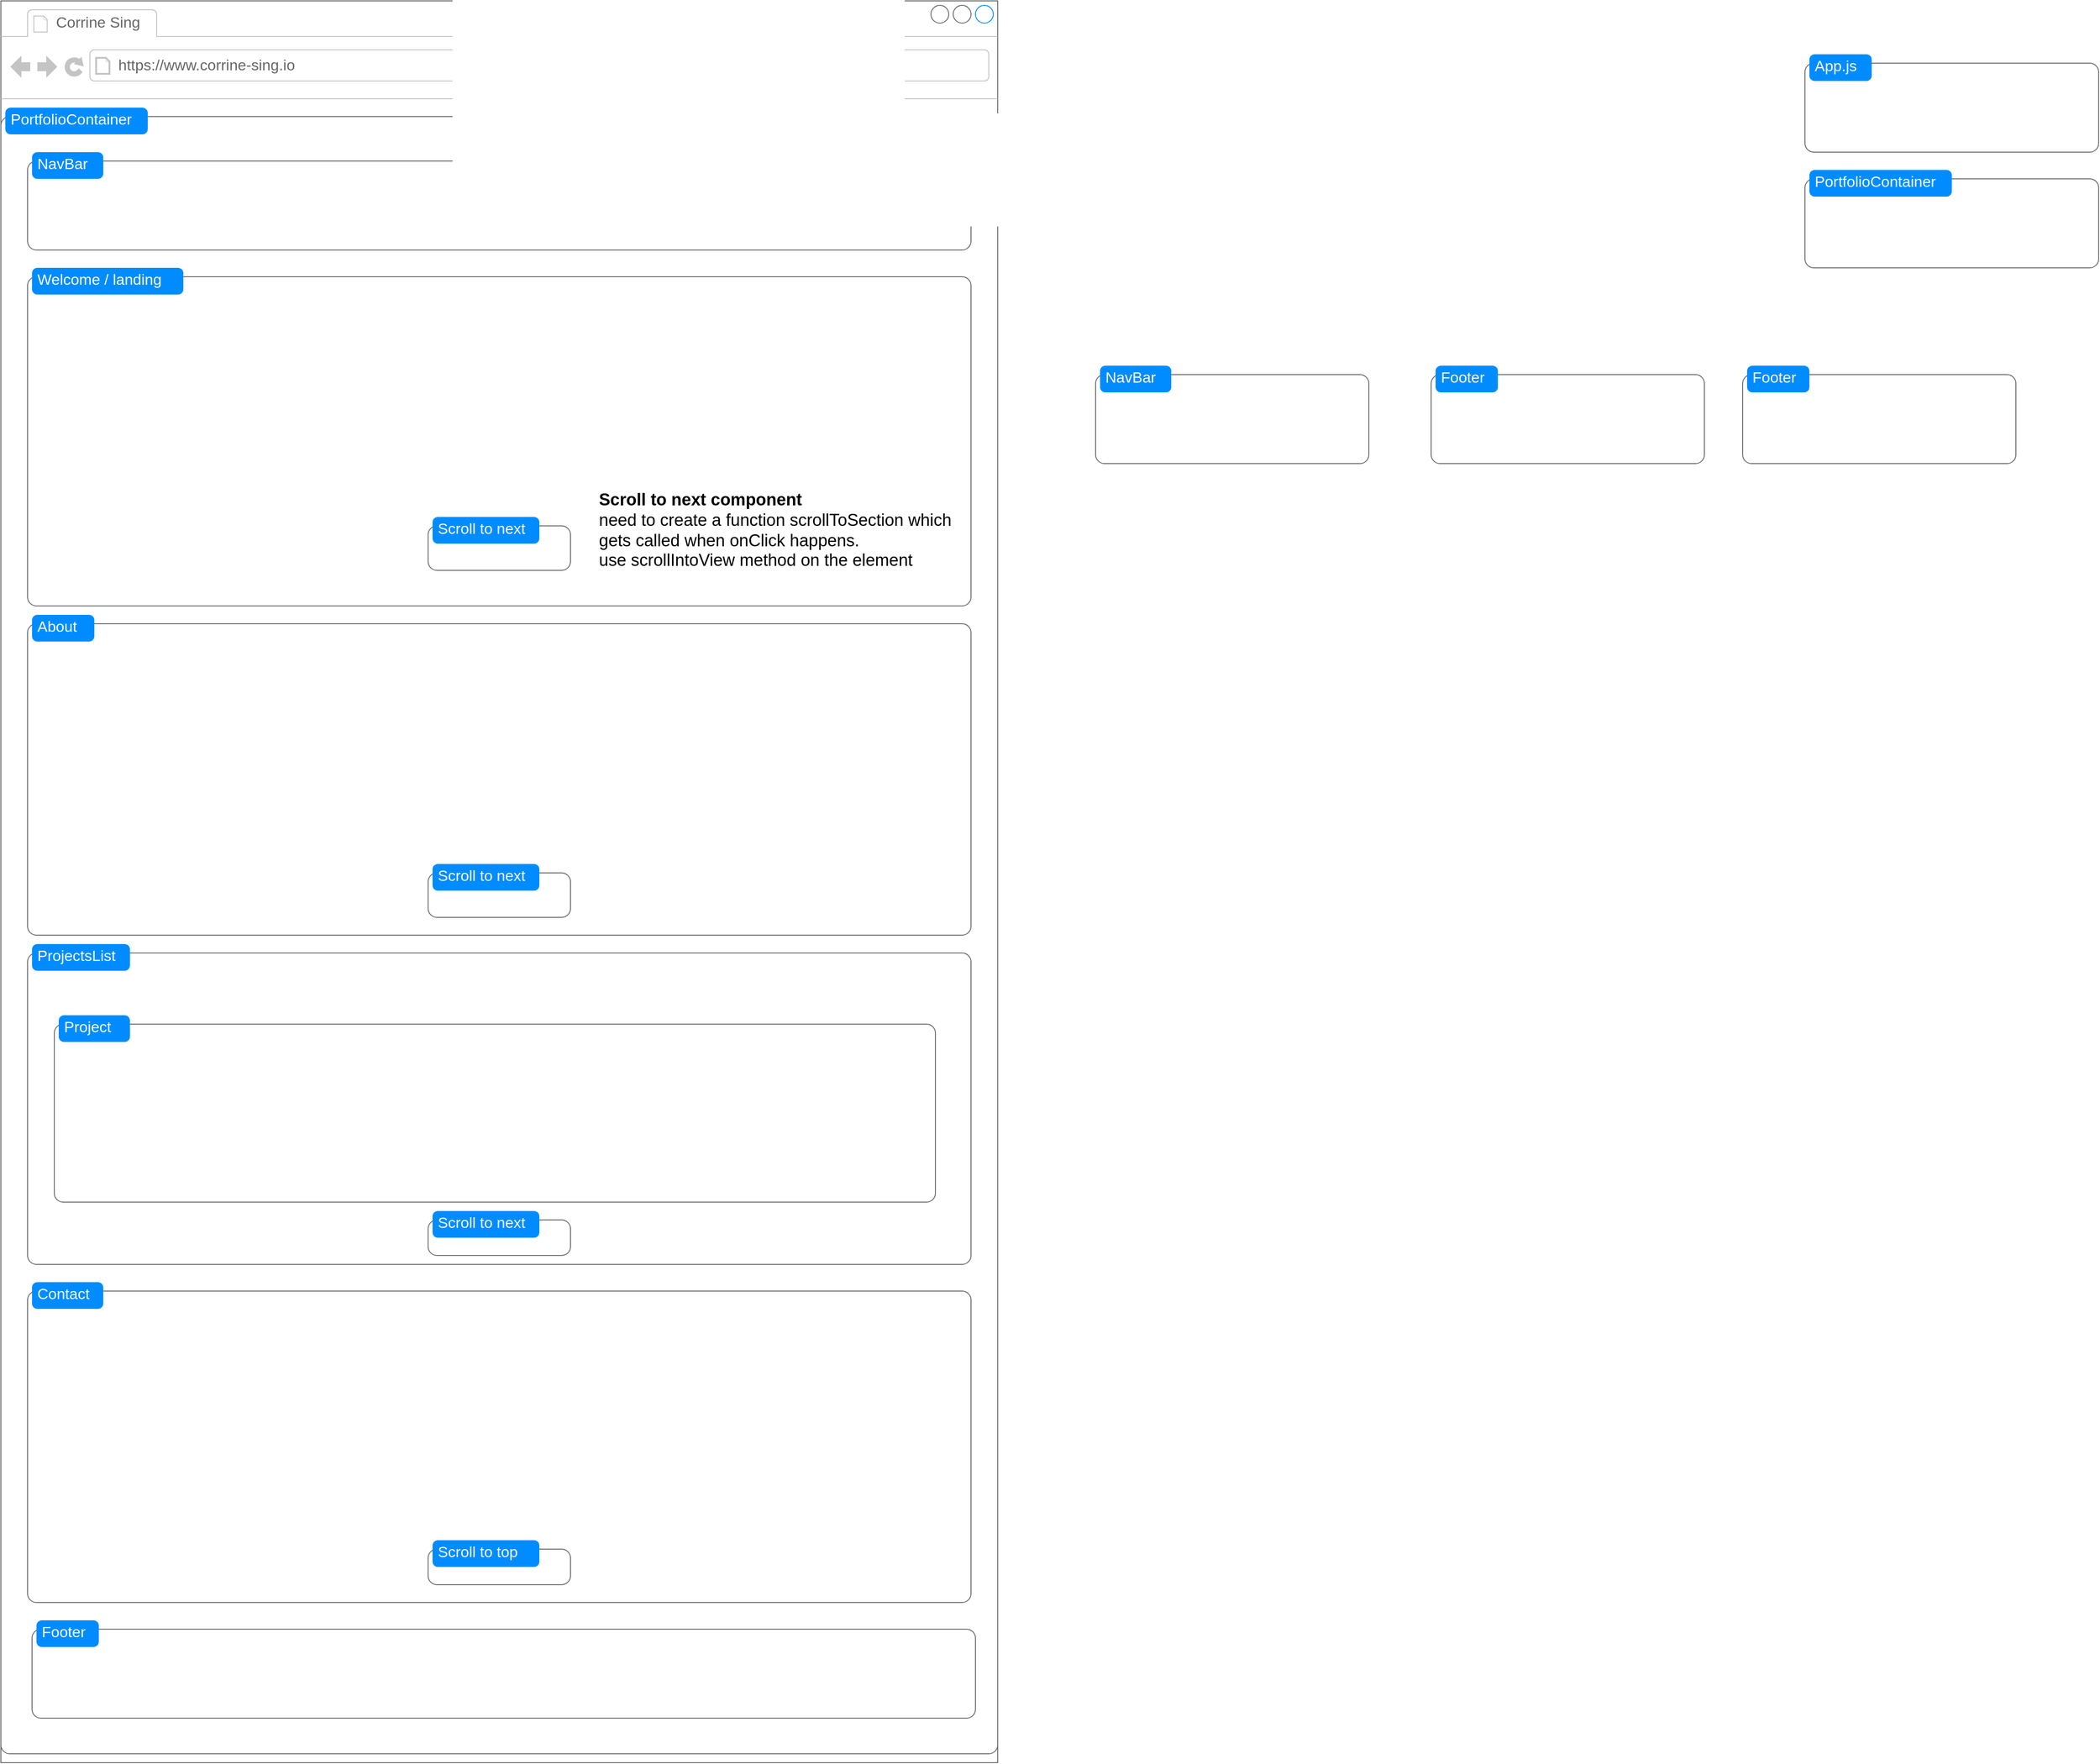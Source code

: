 <mxfile version="21.2.1" type="device">
  <diagram name="Page-1" id="sdm6OgriL6rdJAI6YNF8">
    <mxGraphModel dx="1990" dy="1373" grid="1" gridSize="10" guides="1" tooltips="1" connect="1" arrows="1" fold="1" page="1" pageScale="1" pageWidth="1169" pageHeight="827" math="0" shadow="0">
      <root>
        <mxCell id="0" />
        <mxCell id="1" parent="0" />
        <mxCell id="_JKW4EPO_wT3SEmLw58s-4" value="" style="strokeWidth=1;shadow=0;dashed=0;align=center;html=1;shape=mxgraph.mockup.containers.browserWindow;rSize=0;strokeColor=#666666;strokeColor2=#008cff;strokeColor3=#c4c4c4;mainText=,;recursiveResize=0;" vertex="1" parent="1">
          <mxGeometry x="20" y="20" width="1120" height="1980" as="geometry" />
        </mxCell>
        <mxCell id="_JKW4EPO_wT3SEmLw58s-5" value="Corrine Sing" style="strokeWidth=1;shadow=0;dashed=0;align=center;html=1;shape=mxgraph.mockup.containers.anchor;fontSize=17;fontColor=#666666;align=left;whiteSpace=wrap;" vertex="1" parent="_JKW4EPO_wT3SEmLw58s-4">
          <mxGeometry x="60" y="12" width="110" height="26" as="geometry" />
        </mxCell>
        <mxCell id="_JKW4EPO_wT3SEmLw58s-6" value="https://www.corrine-sing.io" style="strokeWidth=1;shadow=0;dashed=0;align=center;html=1;shape=mxgraph.mockup.containers.anchor;rSize=0;fontSize=17;fontColor=#666666;align=left;" vertex="1" parent="_JKW4EPO_wT3SEmLw58s-4">
          <mxGeometry x="130" y="60" width="250" height="26" as="geometry" />
        </mxCell>
        <mxCell id="_JKW4EPO_wT3SEmLw58s-2" value="" style="shape=mxgraph.mockup.containers.marginRect;rectMarginTop=10;strokeColor=#666666;strokeWidth=1;dashed=0;rounded=1;arcSize=5;recursiveResize=0;html=1;whiteSpace=wrap;" vertex="1" parent="_JKW4EPO_wT3SEmLw58s-4">
          <mxGeometry y="120" width="1120" height="1850" as="geometry" />
        </mxCell>
        <mxCell id="_JKW4EPO_wT3SEmLw58s-3" value="PortfolioContainer" style="shape=rect;strokeColor=none;fillColor=#008cff;strokeWidth=1;dashed=0;rounded=1;arcSize=20;fontColor=#ffffff;fontSize=17;spacing=2;spacingTop=-2;align=left;autosize=1;spacingLeft=4;resizeWidth=0;resizeHeight=0;perimeter=none;html=1;whiteSpace=wrap;" vertex="1" parent="_JKW4EPO_wT3SEmLw58s-2">
          <mxGeometry x="5" width="160" height="30" as="geometry" />
        </mxCell>
        <mxCell id="_JKW4EPO_wT3SEmLw58s-10" value="" style="shape=mxgraph.mockup.containers.marginRect;rectMarginTop=10;strokeColor=#666666;strokeWidth=1;dashed=0;rounded=1;arcSize=5;recursiveResize=0;html=1;whiteSpace=wrap;" vertex="1" parent="_JKW4EPO_wT3SEmLw58s-2">
          <mxGeometry x="30" y="50" width="1060" height="110" as="geometry" />
        </mxCell>
        <mxCell id="_JKW4EPO_wT3SEmLw58s-11" value="NavBar" style="shape=rect;strokeColor=none;fillColor=#008cff;strokeWidth=1;dashed=0;rounded=1;arcSize=20;fontColor=#ffffff;fontSize=17;spacing=2;spacingTop=-2;align=left;autosize=1;spacingLeft=4;resizeWidth=0;resizeHeight=0;perimeter=none;html=1;whiteSpace=wrap;" vertex="1" parent="_JKW4EPO_wT3SEmLw58s-10">
          <mxGeometry x="5" width="80" height="30" as="geometry" />
        </mxCell>
        <mxCell id="_JKW4EPO_wT3SEmLw58s-12" value="" style="shape=mxgraph.mockup.containers.marginRect;rectMarginTop=10;strokeColor=#666666;strokeWidth=1;dashed=0;rounded=1;arcSize=5;recursiveResize=0;html=1;whiteSpace=wrap;" vertex="1" parent="_JKW4EPO_wT3SEmLw58s-2">
          <mxGeometry x="30" y="180" width="1060" height="380" as="geometry" />
        </mxCell>
        <mxCell id="_JKW4EPO_wT3SEmLw58s-13" value="Welcome / landing" style="shape=rect;strokeColor=none;fillColor=#008cff;strokeWidth=1;dashed=0;rounded=1;arcSize=20;fontColor=#ffffff;fontSize=17;spacing=2;spacingTop=-2;align=left;autosize=1;spacingLeft=4;resizeWidth=0;resizeHeight=0;perimeter=none;html=1;whiteSpace=wrap;" vertex="1" parent="_JKW4EPO_wT3SEmLw58s-12">
          <mxGeometry x="5" width="170" height="30" as="geometry" />
        </mxCell>
        <mxCell id="_JKW4EPO_wT3SEmLw58s-24" value="" style="shape=mxgraph.mockup.containers.marginRect;rectMarginTop=10;strokeColor=#666666;strokeWidth=1;dashed=0;rounded=1;arcSize=5;recursiveResize=0;html=1;whiteSpace=wrap;" vertex="1" parent="_JKW4EPO_wT3SEmLw58s-12">
          <mxGeometry x="450" y="280" width="160" height="60" as="geometry" />
        </mxCell>
        <mxCell id="_JKW4EPO_wT3SEmLw58s-25" value="Scroll to next" style="shape=rect;strokeColor=none;fillColor=#008cff;strokeWidth=1;dashed=0;rounded=1;arcSize=20;fontColor=#ffffff;fontSize=17;spacing=2;spacingTop=-2;align=left;autosize=1;spacingLeft=4;resizeWidth=0;resizeHeight=0;perimeter=none;html=1;whiteSpace=wrap;" vertex="1" parent="_JKW4EPO_wT3SEmLw58s-24">
          <mxGeometry x="5" width="120" height="30" as="geometry" />
        </mxCell>
        <mxCell id="_JKW4EPO_wT3SEmLw58s-61" value="&lt;span style=&quot;font-size: 19px;&quot;&gt;&lt;b&gt;Scroll to next component&lt;br&gt;&lt;/b&gt;need to create a function scrollToSection which gets called when onClick happens.&lt;br&gt;use scrollIntoView method on the element&lt;/span&gt;" style="text;strokeColor=none;align=left;fillColor=none;html=1;verticalAlign=middle;whiteSpace=wrap;rounded=0;" vertex="1" parent="_JKW4EPO_wT3SEmLw58s-12">
          <mxGeometry x="640" y="200" width="410" height="190" as="geometry" />
        </mxCell>
        <mxCell id="_JKW4EPO_wT3SEmLw58s-14" value="" style="shape=mxgraph.mockup.containers.marginRect;rectMarginTop=10;strokeColor=#666666;strokeWidth=1;dashed=0;rounded=1;arcSize=5;recursiveResize=0;html=1;whiteSpace=wrap;" vertex="1" parent="_JKW4EPO_wT3SEmLw58s-2">
          <mxGeometry x="30" y="570" width="1060" height="360" as="geometry" />
        </mxCell>
        <mxCell id="_JKW4EPO_wT3SEmLw58s-15" value="About" style="shape=rect;strokeColor=none;fillColor=#008cff;strokeWidth=1;dashed=0;rounded=1;arcSize=20;fontColor=#ffffff;fontSize=17;spacing=2;spacingTop=-2;align=left;autosize=1;spacingLeft=4;resizeWidth=0;resizeHeight=0;perimeter=none;html=1;whiteSpace=wrap;" vertex="1" parent="_JKW4EPO_wT3SEmLw58s-14">
          <mxGeometry x="5" width="70" height="30" as="geometry" />
        </mxCell>
        <mxCell id="_JKW4EPO_wT3SEmLw58s-47" value="" style="shape=mxgraph.mockup.containers.marginRect;rectMarginTop=10;strokeColor=#666666;strokeWidth=1;dashed=0;rounded=1;arcSize=5;recursiveResize=0;html=1;whiteSpace=wrap;" vertex="1" parent="_JKW4EPO_wT3SEmLw58s-14">
          <mxGeometry x="450" y="280" width="160" height="60" as="geometry" />
        </mxCell>
        <mxCell id="_JKW4EPO_wT3SEmLw58s-48" value="Scroll to next" style="shape=rect;strokeColor=none;fillColor=#008cff;strokeWidth=1;dashed=0;rounded=1;arcSize=20;fontColor=#ffffff;fontSize=17;spacing=2;spacingTop=-2;align=left;autosize=1;spacingLeft=4;resizeWidth=0;resizeHeight=0;perimeter=none;html=1;whiteSpace=wrap;" vertex="1" parent="_JKW4EPO_wT3SEmLw58s-47">
          <mxGeometry x="5" width="120" height="30" as="geometry" />
        </mxCell>
        <mxCell id="_JKW4EPO_wT3SEmLw58s-16" value="" style="shape=mxgraph.mockup.containers.marginRect;rectMarginTop=10;strokeColor=#666666;strokeWidth=1;dashed=0;rounded=1;arcSize=5;recursiveResize=0;html=1;whiteSpace=wrap;" vertex="1" parent="_JKW4EPO_wT3SEmLw58s-2">
          <mxGeometry x="30" y="940" width="1060" height="360" as="geometry" />
        </mxCell>
        <mxCell id="_JKW4EPO_wT3SEmLw58s-17" value="ProjectsList" style="shape=rect;strokeColor=none;fillColor=#008cff;strokeWidth=1;dashed=0;rounded=1;arcSize=20;fontColor=#ffffff;fontSize=17;spacing=2;spacingTop=-2;align=left;autosize=1;spacingLeft=4;resizeWidth=0;resizeHeight=0;perimeter=none;html=1;whiteSpace=wrap;" vertex="1" parent="_JKW4EPO_wT3SEmLw58s-16">
          <mxGeometry x="5" width="110" height="30" as="geometry" />
        </mxCell>
        <mxCell id="_JKW4EPO_wT3SEmLw58s-22" value="" style="shape=mxgraph.mockup.containers.marginRect;rectMarginTop=10;strokeColor=#666666;strokeWidth=1;dashed=0;rounded=1;arcSize=5;recursiveResize=0;html=1;whiteSpace=wrap;" vertex="1" parent="_JKW4EPO_wT3SEmLw58s-16">
          <mxGeometry x="30" y="80" width="990" height="210" as="geometry" />
        </mxCell>
        <mxCell id="_JKW4EPO_wT3SEmLw58s-23" value="Project" style="shape=rect;strokeColor=none;fillColor=#008cff;strokeWidth=1;dashed=0;rounded=1;arcSize=20;fontColor=#ffffff;fontSize=17;spacing=2;spacingTop=-2;align=left;autosize=1;spacingLeft=4;resizeWidth=0;resizeHeight=0;perimeter=none;html=1;whiteSpace=wrap;" vertex="1" parent="_JKW4EPO_wT3SEmLw58s-22">
          <mxGeometry x="5" width="80" height="30" as="geometry" />
        </mxCell>
        <mxCell id="_JKW4EPO_wT3SEmLw58s-49" value="" style="shape=mxgraph.mockup.containers.marginRect;rectMarginTop=10;strokeColor=#666666;strokeWidth=1;dashed=0;rounded=1;arcSize=5;recursiveResize=0;html=1;whiteSpace=wrap;" vertex="1" parent="_JKW4EPO_wT3SEmLw58s-16">
          <mxGeometry x="450" y="300" width="160" height="50" as="geometry" />
        </mxCell>
        <mxCell id="_JKW4EPO_wT3SEmLw58s-50" value="Scroll to next" style="shape=rect;strokeColor=none;fillColor=#008cff;strokeWidth=1;dashed=0;rounded=1;arcSize=20;fontColor=#ffffff;fontSize=17;spacing=2;spacingTop=-2;align=left;autosize=1;spacingLeft=4;resizeWidth=0;resizeHeight=0;perimeter=none;html=1;whiteSpace=wrap;" vertex="1" parent="_JKW4EPO_wT3SEmLw58s-49">
          <mxGeometry x="5" width="120" height="30" as="geometry" />
        </mxCell>
        <mxCell id="_JKW4EPO_wT3SEmLw58s-18" value="" style="shape=mxgraph.mockup.containers.marginRect;rectMarginTop=10;strokeColor=#666666;strokeWidth=1;dashed=0;rounded=1;arcSize=5;recursiveResize=0;html=1;whiteSpace=wrap;" vertex="1" parent="_JKW4EPO_wT3SEmLw58s-2">
          <mxGeometry x="30" y="1320" width="1060" height="360" as="geometry" />
        </mxCell>
        <mxCell id="_JKW4EPO_wT3SEmLw58s-19" value="Contact" style="shape=rect;strokeColor=none;fillColor=#008cff;strokeWidth=1;dashed=0;rounded=1;arcSize=20;fontColor=#ffffff;fontSize=17;spacing=2;spacingTop=-2;align=left;autosize=1;spacingLeft=4;resizeWidth=0;resizeHeight=0;perimeter=none;html=1;whiteSpace=wrap;" vertex="1" parent="_JKW4EPO_wT3SEmLw58s-18">
          <mxGeometry x="5" width="80" height="30" as="geometry" />
        </mxCell>
        <mxCell id="_JKW4EPO_wT3SEmLw58s-51" value="" style="shape=mxgraph.mockup.containers.marginRect;rectMarginTop=10;strokeColor=#666666;strokeWidth=1;dashed=0;rounded=1;arcSize=5;recursiveResize=0;html=1;whiteSpace=wrap;" vertex="1" parent="_JKW4EPO_wT3SEmLw58s-18">
          <mxGeometry x="450" y="290" width="160" height="50" as="geometry" />
        </mxCell>
        <mxCell id="_JKW4EPO_wT3SEmLw58s-52" value="Scroll to top" style="shape=rect;strokeColor=none;fillColor=#008cff;strokeWidth=1;dashed=0;rounded=1;arcSize=20;fontColor=#ffffff;fontSize=17;spacing=2;spacingTop=-2;align=left;autosize=1;spacingLeft=4;resizeWidth=0;resizeHeight=0;perimeter=none;html=1;whiteSpace=wrap;" vertex="1" parent="_JKW4EPO_wT3SEmLw58s-51">
          <mxGeometry x="5" width="120" height="30" as="geometry" />
        </mxCell>
        <mxCell id="_JKW4EPO_wT3SEmLw58s-20" value="" style="shape=mxgraph.mockup.containers.marginRect;rectMarginTop=10;strokeColor=#666666;strokeWidth=1;dashed=0;rounded=1;arcSize=5;recursiveResize=0;html=1;whiteSpace=wrap;" vertex="1" parent="_JKW4EPO_wT3SEmLw58s-2">
          <mxGeometry x="35" y="1700" width="1060" height="110" as="geometry" />
        </mxCell>
        <mxCell id="_JKW4EPO_wT3SEmLw58s-21" value="Footer" style="shape=rect;strokeColor=none;fillColor=#008cff;strokeWidth=1;dashed=0;rounded=1;arcSize=20;fontColor=#ffffff;fontSize=17;spacing=2;spacingTop=-2;align=left;autosize=1;spacingLeft=4;resizeWidth=0;resizeHeight=0;perimeter=none;html=1;whiteSpace=wrap;" vertex="1" parent="_JKW4EPO_wT3SEmLw58s-20">
          <mxGeometry x="5" width="70" height="30" as="geometry" />
        </mxCell>
        <mxCell id="_JKW4EPO_wT3SEmLw58s-8" value="" style="shape=mxgraph.mockup.containers.marginRect;rectMarginTop=10;strokeColor=#666666;strokeWidth=1;dashed=0;rounded=1;arcSize=5;recursiveResize=0;html=1;whiteSpace=wrap;" vertex="1" parent="1">
          <mxGeometry x="2047" y="210" width="330" height="110" as="geometry" />
        </mxCell>
        <mxCell id="_JKW4EPO_wT3SEmLw58s-9" value="PortfolioContainer" style="shape=rect;strokeColor=none;fillColor=#008cff;strokeWidth=1;dashed=0;rounded=1;arcSize=20;fontColor=#ffffff;fontSize=17;spacing=2;spacingTop=-2;align=left;autosize=1;spacingLeft=4;resizeWidth=0;resizeHeight=0;perimeter=none;html=1;whiteSpace=wrap;" vertex="1" parent="_JKW4EPO_wT3SEmLw58s-8">
          <mxGeometry x="5" width="160" height="30" as="geometry" />
        </mxCell>
        <mxCell id="_JKW4EPO_wT3SEmLw58s-53" value="" style="shape=mxgraph.mockup.containers.marginRect;rectMarginTop=10;strokeColor=#666666;strokeWidth=1;dashed=0;rounded=1;arcSize=5;recursiveResize=0;html=1;whiteSpace=wrap;" vertex="1" parent="1">
          <mxGeometry x="1250" y="430" width="307" height="110" as="geometry" />
        </mxCell>
        <mxCell id="_JKW4EPO_wT3SEmLw58s-54" value="NavBar" style="shape=rect;strokeColor=none;fillColor=#008cff;strokeWidth=1;dashed=0;rounded=1;arcSize=20;fontColor=#ffffff;fontSize=17;spacing=2;spacingTop=-2;align=left;autosize=1;spacingLeft=4;resizeWidth=0;resizeHeight=0;perimeter=none;html=1;whiteSpace=wrap;" vertex="1" parent="_JKW4EPO_wT3SEmLw58s-53">
          <mxGeometry x="5" width="80" height="30" as="geometry" />
        </mxCell>
        <mxCell id="_JKW4EPO_wT3SEmLw58s-55" value="" style="shape=mxgraph.mockup.containers.marginRect;rectMarginTop=10;strokeColor=#666666;strokeWidth=1;dashed=0;rounded=1;arcSize=5;recursiveResize=0;html=1;whiteSpace=wrap;" vertex="1" parent="1">
          <mxGeometry x="1627" y="430" width="307" height="110" as="geometry" />
        </mxCell>
        <mxCell id="_JKW4EPO_wT3SEmLw58s-56" value="Footer" style="shape=rect;strokeColor=none;fillColor=#008cff;strokeWidth=1;dashed=0;rounded=1;arcSize=20;fontColor=#ffffff;fontSize=17;spacing=2;spacingTop=-2;align=left;autosize=1;spacingLeft=4;resizeWidth=0;resizeHeight=0;perimeter=none;html=1;whiteSpace=wrap;" vertex="1" parent="_JKW4EPO_wT3SEmLw58s-55">
          <mxGeometry x="5" width="70" height="30" as="geometry" />
        </mxCell>
        <mxCell id="_JKW4EPO_wT3SEmLw58s-57" value="" style="shape=mxgraph.mockup.containers.marginRect;rectMarginTop=10;strokeColor=#666666;strokeWidth=1;dashed=0;rounded=1;arcSize=5;recursiveResize=0;html=1;whiteSpace=wrap;" vertex="1" parent="1">
          <mxGeometry x="1977" y="430" width="307" height="110" as="geometry" />
        </mxCell>
        <mxCell id="_JKW4EPO_wT3SEmLw58s-58" value="Footer" style="shape=rect;strokeColor=none;fillColor=#008cff;strokeWidth=1;dashed=0;rounded=1;arcSize=20;fontColor=#ffffff;fontSize=17;spacing=2;spacingTop=-2;align=left;autosize=1;spacingLeft=4;resizeWidth=0;resizeHeight=0;perimeter=none;html=1;whiteSpace=wrap;" vertex="1" parent="_JKW4EPO_wT3SEmLw58s-57">
          <mxGeometry x="5" width="70" height="30" as="geometry" />
        </mxCell>
        <mxCell id="_JKW4EPO_wT3SEmLw58s-59" value="" style="shape=mxgraph.mockup.containers.marginRect;rectMarginTop=10;strokeColor=#666666;strokeWidth=1;dashed=0;rounded=1;arcSize=5;recursiveResize=0;html=1;whiteSpace=wrap;" vertex="1" parent="1">
          <mxGeometry x="2047" y="80" width="330" height="110" as="geometry" />
        </mxCell>
        <mxCell id="_JKW4EPO_wT3SEmLw58s-60" value="App.js" style="shape=rect;strokeColor=none;fillColor=#008cff;strokeWidth=1;dashed=0;rounded=1;arcSize=20;fontColor=#ffffff;fontSize=17;spacing=2;spacingTop=-2;align=left;autosize=1;spacingLeft=4;resizeWidth=0;resizeHeight=0;perimeter=none;html=1;whiteSpace=wrap;" vertex="1" parent="_JKW4EPO_wT3SEmLw58s-59">
          <mxGeometry x="5" width="70" height="30" as="geometry" />
        </mxCell>
      </root>
    </mxGraphModel>
  </diagram>
</mxfile>
